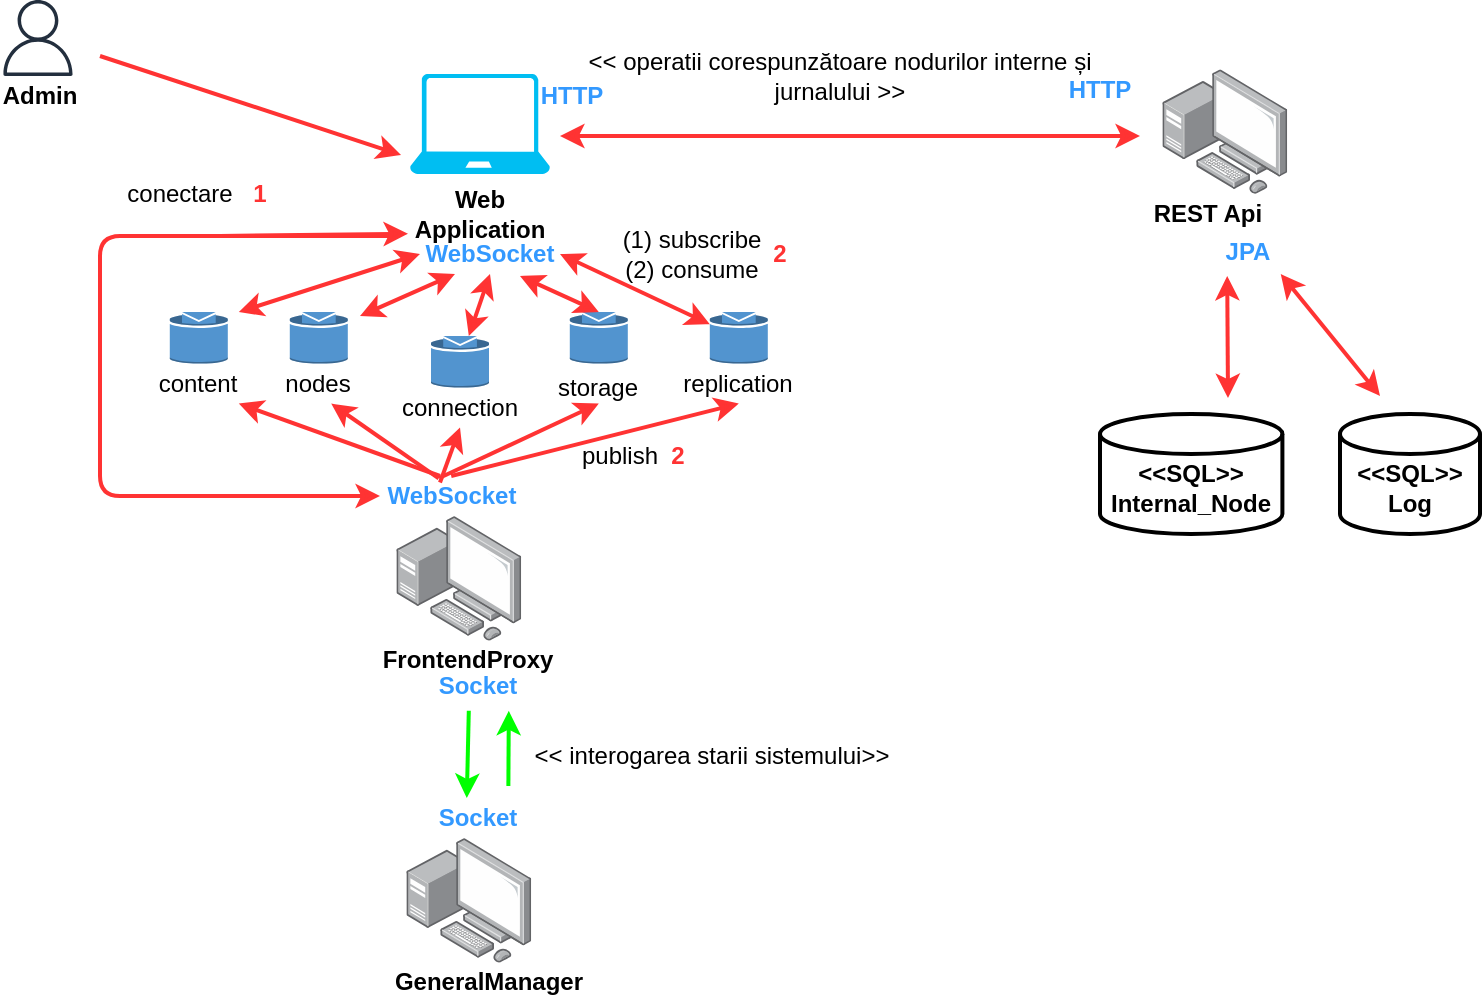 <mxfile version="14.6.13" type="device"><diagram id="_V7-SiWRqN3R7Koynx4e" name="Pagina-1"><mxGraphModel dx="981" dy="574" grid="1" gridSize="10" guides="1" tooltips="1" connect="1" arrows="1" fold="1" page="1" pageScale="1" pageWidth="1169" pageHeight="827" math="0" shadow="0"><root><mxCell id="0"/><mxCell id="1" parent="0"/><mxCell id="jHizK3VEyP8ZVDnMUa7j-1" value="" style="verticalLabelPosition=bottom;html=1;verticalAlign=top;align=center;strokeColor=none;fillColor=#00BEF2;shape=mxgraph.azure.laptop;pointerEvents=1;" parent="1" vertex="1"><mxGeometry x="275" y="159" width="70" height="50" as="geometry"/></mxCell><mxCell id="jHizK3VEyP8ZVDnMUa7j-4" value="&lt;b&gt;Web Application&lt;br&gt;&lt;/b&gt;" style="text;html=1;strokeColor=none;fillColor=none;align=center;verticalAlign=middle;whiteSpace=wrap;rounded=0;" parent="1" vertex="1"><mxGeometry x="270" y="219" width="80" height="20" as="geometry"/></mxCell><mxCell id="jHizK3VEyP8ZVDnMUa7j-6" value="" style="endArrow=classic;html=1;entryX=-0.064;entryY=0.81;entryDx=0;entryDy=0;entryPerimeter=0;strokeWidth=2;strokeColor=#FF3333;" parent="1" target="jHizK3VEyP8ZVDnMUa7j-1" edge="1"><mxGeometry width="50" height="50" relative="1" as="geometry"><mxPoint x="120" y="150" as="sourcePoint"/><mxPoint x="181" y="230" as="targetPoint"/></mxGeometry></mxCell><mxCell id="jHizK3VEyP8ZVDnMUa7j-8" value="" style="points=[];aspect=fixed;html=1;align=center;shadow=0;dashed=0;image;image=img/lib/allied_telesis/computer_and_terminals/Personal_Computer_with_Server.svg;" parent="1" vertex="1"><mxGeometry x="651.2" y="156.6" width="62.4" height="62.4" as="geometry"/></mxCell><mxCell id="jHizK3VEyP8ZVDnMUa7j-11" value="&lt;b&gt;&lt;br&gt;&amp;lt;&amp;lt;SQL&amp;gt;&amp;gt;&lt;br&gt;Internal_Node&lt;br&gt;&lt;/b&gt;" style="strokeWidth=2;html=1;shape=mxgraph.flowchart.database;whiteSpace=wrap;" parent="1" vertex="1"><mxGeometry x="620" y="329" width="91.2" height="60" as="geometry"/></mxCell><mxCell id="jHizK3VEyP8ZVDnMUa7j-20" value="" style="points=[];aspect=fixed;html=1;align=center;shadow=0;dashed=0;image;image=img/lib/allied_telesis/computer_and_terminals/Personal_Computer_with_Server.svg;" parent="1" vertex="1"><mxGeometry x="268.2" y="380" width="62.4" height="62.4" as="geometry"/></mxCell><mxCell id="jHizK3VEyP8ZVDnMUa7j-21" value="&lt;b&gt;FrontendProxy&lt;br&gt;&lt;/b&gt;" style="text;html=1;strokeColor=none;fillColor=none;align=center;verticalAlign=middle;whiteSpace=wrap;rounded=0;" parent="1" vertex="1"><mxGeometry x="264.4" y="442.4" width="80" height="20" as="geometry"/></mxCell><mxCell id="I1lBsEEtkXSJChIl9wJr-1" value="" style="group" vertex="1" connectable="0" parent="1"><mxGeometry x="70" y="122" width="40" height="58" as="geometry"/></mxCell><mxCell id="jHizK3VEyP8ZVDnMUa7j-2" value="" style="outlineConnect=0;fontColor=#232F3E;gradientColor=none;fillColor=#232F3E;strokeColor=none;dashed=0;verticalLabelPosition=bottom;verticalAlign=top;align=center;html=1;fontSize=12;fontStyle=0;aspect=fixed;pointerEvents=1;shape=mxgraph.aws4.user;" parent="I1lBsEEtkXSJChIl9wJr-1" vertex="1"><mxGeometry width="38" height="38" as="geometry"/></mxCell><mxCell id="jHizK3VEyP8ZVDnMUa7j-3" value="&lt;b&gt;Admin&lt;/b&gt;" style="text;html=1;strokeColor=none;fillColor=none;align=center;verticalAlign=middle;whiteSpace=wrap;rounded=0;" parent="I1lBsEEtkXSJChIl9wJr-1" vertex="1"><mxGeometry y="38" width="40" height="20" as="geometry"/></mxCell><mxCell id="I1lBsEEtkXSJChIl9wJr-11" value="&lt;b&gt;REST Api&lt;br&gt;&lt;/b&gt;" style="text;html=1;strokeColor=none;fillColor=none;align=center;verticalAlign=middle;whiteSpace=wrap;rounded=0;" vertex="1" parent="1"><mxGeometry x="633.6" y="219" width="80" height="20" as="geometry"/></mxCell><mxCell id="I1lBsEEtkXSJChIl9wJr-13" value="&amp;lt;&amp;lt; operatii corespunzătoare nodurilor interne și &lt;br&gt;jurnalului &amp;gt;&amp;gt;" style="text;html=1;strokeColor=none;fillColor=none;align=center;verticalAlign=middle;whiteSpace=wrap;rounded=0;" vertex="1" parent="1"><mxGeometry x="350" y="150" width="280" height="20" as="geometry"/></mxCell><mxCell id="I1lBsEEtkXSJChIl9wJr-14" value="" style="endArrow=classic;startArrow=classic;html=1;strokeWidth=2;strokeColor=#FF3333;" edge="1" parent="1"><mxGeometry width="50" height="50" relative="1" as="geometry"><mxPoint x="350" y="190" as="sourcePoint"/><mxPoint x="640" y="190" as="targetPoint"/></mxGeometry></mxCell><mxCell id="I1lBsEEtkXSJChIl9wJr-15" value="&lt;b&gt;&lt;br&gt;&amp;lt;&amp;lt;SQL&amp;gt;&amp;gt;&lt;br&gt;Log&lt;br&gt;&lt;/b&gt;" style="strokeWidth=2;html=1;shape=mxgraph.flowchart.database;whiteSpace=wrap;" vertex="1" parent="1"><mxGeometry x="740" y="329" width="70" height="60" as="geometry"/></mxCell><mxCell id="I1lBsEEtkXSJChIl9wJr-16" value="" style="endArrow=classic;startArrow=classic;html=1;strokeWidth=2;strokeColor=#FF3333;" edge="1" parent="1"><mxGeometry width="50" height="50" relative="1" as="geometry"><mxPoint x="684" y="321" as="sourcePoint"/><mxPoint x="683.6" y="260" as="targetPoint"/></mxGeometry></mxCell><mxCell id="I1lBsEEtkXSJChIl9wJr-17" value="" style="endArrow=classic;startArrow=classic;html=1;strokeWidth=2;strokeColor=#FF3333;" edge="1" parent="1"><mxGeometry width="50" height="50" relative="1" as="geometry"><mxPoint x="760" y="320" as="sourcePoint"/><mxPoint x="710.37" y="259.0" as="targetPoint"/></mxGeometry></mxCell><mxCell id="I1lBsEEtkXSJChIl9wJr-19" value="" style="points=[];aspect=fixed;html=1;align=center;shadow=0;dashed=0;image;image=img/lib/allied_telesis/computer_and_terminals/Personal_Computer_with_Server.svg;" vertex="1" parent="1"><mxGeometry x="273.2" y="541" width="62.4" height="62.4" as="geometry"/></mxCell><mxCell id="I1lBsEEtkXSJChIl9wJr-22" value="&lt;b&gt;GeneralManager&lt;br&gt;&lt;/b&gt;" style="text;html=1;strokeColor=none;fillColor=none;align=center;verticalAlign=middle;whiteSpace=wrap;rounded=0;" vertex="1" parent="1"><mxGeometry x="264.4" y="603.4" width="101.2" height="20" as="geometry"/></mxCell><mxCell id="I1lBsEEtkXSJChIl9wJr-29" value="" style="endArrow=classic;html=1;strokeColor=#00FF00;strokeWidth=2;exitX=0.5;exitY=1;exitDx=0;exitDy=0;" edge="1" parent="1"><mxGeometry width="50" height="50" relative="1" as="geometry"><mxPoint x="304.4" y="477.4" as="sourcePoint"/><mxPoint x="303.4" y="521" as="targetPoint"/></mxGeometry></mxCell><mxCell id="I1lBsEEtkXSJChIl9wJr-35" value="" style="endArrow=classic;html=1;strokeColor=#00FF00;strokeWidth=2;exitX=0.5;exitY=1;exitDx=0;exitDy=0;entryX=0.75;entryY=1;entryDx=0;entryDy=0;" edge="1" parent="1"><mxGeometry width="50" height="50" relative="1" as="geometry"><mxPoint x="324.19" y="515.0" as="sourcePoint"/><mxPoint x="324.4" y="477.4" as="targetPoint"/></mxGeometry></mxCell><mxCell id="I1lBsEEtkXSJChIl9wJr-38" value="&lt;font color=&quot;#3399ff&quot;&gt;&lt;b&gt;HTTP&lt;/b&gt;&lt;/font&gt;" style="text;html=1;strokeColor=none;fillColor=none;align=center;verticalAlign=middle;whiteSpace=wrap;rounded=0;" vertex="1" parent="1"><mxGeometry x="336.2" y="160" width="40" height="20" as="geometry"/></mxCell><mxCell id="I1lBsEEtkXSJChIl9wJr-39" value="&lt;font color=&quot;#3399ff&quot;&gt;&lt;b&gt;HTTP&lt;/b&gt;&lt;/font&gt;" style="text;html=1;strokeColor=none;fillColor=none;align=center;verticalAlign=middle;whiteSpace=wrap;rounded=0;" vertex="1" parent="1"><mxGeometry x="600" y="156.6" width="40" height="20" as="geometry"/></mxCell><mxCell id="I1lBsEEtkXSJChIl9wJr-40" value="&lt;font color=&quot;#3399ff&quot;&gt;&lt;b&gt;JPA&lt;/b&gt;&lt;/font&gt;" style="text;html=1;strokeColor=none;fillColor=none;align=center;verticalAlign=middle;whiteSpace=wrap;rounded=0;" vertex="1" parent="1"><mxGeometry x="673.6" y="238" width="40" height="20" as="geometry"/></mxCell><mxCell id="I1lBsEEtkXSJChIl9wJr-42" value="&lt;font color=&quot;#3399ff&quot;&gt;&lt;b&gt;WebSocket&lt;/b&gt;&lt;/font&gt;" style="text;html=1;strokeColor=none;fillColor=none;align=center;verticalAlign=middle;whiteSpace=wrap;rounded=0;" vertex="1" parent="1"><mxGeometry x="280" y="239" width="70" height="20" as="geometry"/></mxCell><mxCell id="I1lBsEEtkXSJChIl9wJr-44" value="&lt;font color=&quot;#3399ff&quot;&gt;&lt;b&gt;Socket&lt;/b&gt;&lt;/font&gt;" style="text;html=1;strokeColor=none;fillColor=none;align=center;verticalAlign=middle;whiteSpace=wrap;rounded=0;" vertex="1" parent="1"><mxGeometry x="289.4" y="455" width="40" height="20" as="geometry"/></mxCell><mxCell id="I1lBsEEtkXSJChIl9wJr-45" value="&lt;font color=&quot;#3399ff&quot;&gt;&lt;b&gt;Socket&lt;/b&gt;&lt;/font&gt;" style="text;html=1;strokeColor=none;fillColor=none;align=center;verticalAlign=middle;whiteSpace=wrap;rounded=0;" vertex="1" parent="1"><mxGeometry x="289.4" y="521" width="40" height="20" as="geometry"/></mxCell><mxCell id="I1lBsEEtkXSJChIl9wJr-46" value="&lt;font color=&quot;#3399ff&quot;&gt;&lt;b&gt;WebSocket&lt;/b&gt;&lt;/font&gt;" style="text;html=1;strokeColor=none;fillColor=none;align=center;verticalAlign=middle;whiteSpace=wrap;rounded=0;" vertex="1" parent="1"><mxGeometry x="260.6" y="360" width="70" height="20" as="geometry"/></mxCell><mxCell id="I1lBsEEtkXSJChIl9wJr-47" value="conectare" style="text;html=1;strokeColor=none;fillColor=none;align=center;verticalAlign=middle;whiteSpace=wrap;rounded=0;" vertex="1" parent="1"><mxGeometry x="140" y="209" width="40" height="20" as="geometry"/></mxCell><mxCell id="I1lBsEEtkXSJChIl9wJr-48" value="&lt;b&gt;&lt;font color=&quot;#ff3333&quot;&gt;1&lt;/font&gt;&lt;/b&gt;" style="text;html=1;strokeColor=none;fillColor=none;align=center;verticalAlign=middle;whiteSpace=wrap;rounded=0;" vertex="1" parent="1"><mxGeometry x="180" y="209" width="40" height="20" as="geometry"/></mxCell><mxCell id="I1lBsEEtkXSJChIl9wJr-50" value="&amp;lt;&amp;lt; interogarea starii sistemului&amp;gt;&amp;gt;" style="text;html=1;strokeColor=none;fillColor=none;align=center;verticalAlign=middle;whiteSpace=wrap;rounded=0;" vertex="1" parent="1"><mxGeometry x="336.2" y="490" width="180" height="20" as="geometry"/></mxCell><mxCell id="I1lBsEEtkXSJChIl9wJr-59" value="" style="group" vertex="1" connectable="0" parent="1"><mxGeometry x="149.4" y="278" width="40" height="45.8" as="geometry"/></mxCell><mxCell id="I1lBsEEtkXSJChIl9wJr-51" value="" style="outlineConnect=0;dashed=0;verticalLabelPosition=bottom;verticalAlign=top;align=center;html=1;shape=mxgraph.aws3.topic;fillColor=#5294CF;gradientColor=none;" vertex="1" parent="I1lBsEEtkXSJChIl9wJr-59"><mxGeometry x="5.5" width="29" height="25.8" as="geometry"/></mxCell><mxCell id="I1lBsEEtkXSJChIl9wJr-52" value="content" style="text;html=1;strokeColor=none;fillColor=none;align=center;verticalAlign=middle;whiteSpace=wrap;rounded=0;" vertex="1" parent="I1lBsEEtkXSJChIl9wJr-59"><mxGeometry y="25.8" width="40" height="20" as="geometry"/></mxCell><mxCell id="I1lBsEEtkXSJChIl9wJr-60" value="" style="group" vertex="1" connectable="0" parent="1"><mxGeometry x="209.4" y="278" width="40" height="45.8" as="geometry"/></mxCell><mxCell id="I1lBsEEtkXSJChIl9wJr-61" value="" style="outlineConnect=0;dashed=0;verticalLabelPosition=bottom;verticalAlign=top;align=center;html=1;shape=mxgraph.aws3.topic;fillColor=#5294CF;gradientColor=none;" vertex="1" parent="I1lBsEEtkXSJChIl9wJr-60"><mxGeometry x="5.5" width="29" height="25.8" as="geometry"/></mxCell><mxCell id="I1lBsEEtkXSJChIl9wJr-62" value="nodes" style="text;html=1;strokeColor=none;fillColor=none;align=center;verticalAlign=middle;whiteSpace=wrap;rounded=0;" vertex="1" parent="I1lBsEEtkXSJChIl9wJr-60"><mxGeometry y="25.8" width="40" height="20" as="geometry"/></mxCell><mxCell id="I1lBsEEtkXSJChIl9wJr-63" value="" style="group" vertex="1" connectable="0" parent="1"><mxGeometry x="349.4" y="278" width="40" height="45.8" as="geometry"/></mxCell><mxCell id="I1lBsEEtkXSJChIl9wJr-64" value="" style="outlineConnect=0;dashed=0;verticalLabelPosition=bottom;verticalAlign=top;align=center;html=1;shape=mxgraph.aws3.topic;fillColor=#5294CF;gradientColor=none;" vertex="1" parent="I1lBsEEtkXSJChIl9wJr-63"><mxGeometry x="5.5" width="29" height="25.8" as="geometry"/></mxCell><mxCell id="I1lBsEEtkXSJChIl9wJr-65" value="storage" style="text;html=1;strokeColor=none;fillColor=none;align=center;verticalAlign=middle;whiteSpace=wrap;rounded=0;" vertex="1" parent="I1lBsEEtkXSJChIl9wJr-63"><mxGeometry y="30" width="40" height="15.8" as="geometry"/></mxCell><mxCell id="I1lBsEEtkXSJChIl9wJr-66" value="" style="group" vertex="1" connectable="0" parent="1"><mxGeometry x="419.4" y="278" width="40" height="45.8" as="geometry"/></mxCell><mxCell id="I1lBsEEtkXSJChIl9wJr-67" value="" style="outlineConnect=0;dashed=0;verticalLabelPosition=bottom;verticalAlign=top;align=center;html=1;shape=mxgraph.aws3.topic;fillColor=#5294CF;gradientColor=none;" vertex="1" parent="I1lBsEEtkXSJChIl9wJr-66"><mxGeometry x="5.5" width="29" height="25.8" as="geometry"/></mxCell><mxCell id="I1lBsEEtkXSJChIl9wJr-68" value="replication" style="text;html=1;strokeColor=none;fillColor=none;align=center;verticalAlign=middle;whiteSpace=wrap;rounded=0;" vertex="1" parent="I1lBsEEtkXSJChIl9wJr-66"><mxGeometry y="25.8" width="40" height="20" as="geometry"/></mxCell><mxCell id="I1lBsEEtkXSJChIl9wJr-69" value="" style="group" vertex="1" connectable="0" parent="1"><mxGeometry x="280" y="290.0" width="40" height="45.8" as="geometry"/></mxCell><mxCell id="I1lBsEEtkXSJChIl9wJr-70" value="" style="outlineConnect=0;dashed=0;verticalLabelPosition=bottom;verticalAlign=top;align=center;html=1;shape=mxgraph.aws3.topic;fillColor=#5294CF;gradientColor=none;" vertex="1" parent="I1lBsEEtkXSJChIl9wJr-69"><mxGeometry x="5.5" width="29" height="25.8" as="geometry"/></mxCell><mxCell id="I1lBsEEtkXSJChIl9wJr-71" value="connection" style="text;html=1;strokeColor=none;fillColor=none;align=center;verticalAlign=middle;whiteSpace=wrap;rounded=0;" vertex="1" parent="I1lBsEEtkXSJChIl9wJr-69"><mxGeometry y="25.8" width="40" height="20" as="geometry"/></mxCell><mxCell id="I1lBsEEtkXSJChIl9wJr-72" value="" style="endArrow=classic;html=1;strokeColor=#FF3333;strokeWidth=2;" edge="1" parent="1"><mxGeometry width="50" height="50" relative="1" as="geometry"><mxPoint x="265" y="240" as="sourcePoint"/><mxPoint x="260" y="370" as="targetPoint"/><Array as="points"><mxPoint x="120" y="240"/><mxPoint x="120" y="370"/><mxPoint x="240" y="370"/></Array></mxGeometry></mxCell><mxCell id="I1lBsEEtkXSJChIl9wJr-73" value="" style="endArrow=classic;html=1;strokeColor=#FF3333;strokeWidth=2;entryX=1;entryY=1;entryDx=0;entryDy=0;" edge="1" parent="1" target="I1lBsEEtkXSJChIl9wJr-52"><mxGeometry width="50" height="50" relative="1" as="geometry"><mxPoint x="290" y="360" as="sourcePoint"/><mxPoint x="340" y="310" as="targetPoint"/></mxGeometry></mxCell><mxCell id="I1lBsEEtkXSJChIl9wJr-74" value="" style="endArrow=classic;html=1;strokeColor=#FF3333;strokeWidth=2;entryX=1;entryY=1;entryDx=0;entryDy=0;exitX=0.411;exitY=0.059;exitDx=0;exitDy=0;exitPerimeter=0;" edge="1" parent="1" source="I1lBsEEtkXSJChIl9wJr-46"><mxGeometry width="50" height="50" relative="1" as="geometry"><mxPoint x="336.2" y="360" as="sourcePoint"/><mxPoint x="235.6" y="323.8" as="targetPoint"/></mxGeometry></mxCell><mxCell id="I1lBsEEtkXSJChIl9wJr-75" value="" style="endArrow=classic;html=1;strokeColor=#FF3333;strokeWidth=2;entryX=0.5;entryY=1;entryDx=0;entryDy=0;exitX=0.42;exitY=0.162;exitDx=0;exitDy=0;exitPerimeter=0;" edge="1" parent="1" source="I1lBsEEtkXSJChIl9wJr-46" target="I1lBsEEtkXSJChIl9wJr-71"><mxGeometry width="50" height="50" relative="1" as="geometry"><mxPoint x="310" y="380" as="sourcePoint"/><mxPoint x="209.4" y="343.8" as="targetPoint"/></mxGeometry></mxCell><mxCell id="I1lBsEEtkXSJChIl9wJr-76" value="" style="endArrow=classic;html=1;strokeColor=#FF3333;strokeWidth=2;entryX=0.5;entryY=1;entryDx=0;entryDy=0;exitX=0.415;exitY=0.05;exitDx=0;exitDy=0;exitPerimeter=0;" edge="1" parent="1" source="I1lBsEEtkXSJChIl9wJr-46" target="I1lBsEEtkXSJChIl9wJr-65"><mxGeometry width="50" height="50" relative="1" as="geometry"><mxPoint x="320" y="390" as="sourcePoint"/><mxPoint x="219.4" y="353.8" as="targetPoint"/></mxGeometry></mxCell><mxCell id="I1lBsEEtkXSJChIl9wJr-77" value="" style="endArrow=classic;html=1;strokeColor=#FF3333;strokeWidth=2;entryX=0.5;entryY=1;entryDx=0;entryDy=0;exitX=0.5;exitY=0;exitDx=0;exitDy=0;" edge="1" parent="1" source="I1lBsEEtkXSJChIl9wJr-46" target="I1lBsEEtkXSJChIl9wJr-68"><mxGeometry width="50" height="50" relative="1" as="geometry"><mxPoint x="330" y="400" as="sourcePoint"/><mxPoint x="229.4" y="363.8" as="targetPoint"/></mxGeometry></mxCell><mxCell id="I1lBsEEtkXSJChIl9wJr-78" value="publish" style="text;html=1;strokeColor=none;fillColor=none;align=center;verticalAlign=middle;whiteSpace=wrap;rounded=0;" vertex="1" parent="1"><mxGeometry x="360" y="340" width="40" height="20" as="geometry"/></mxCell><mxCell id="I1lBsEEtkXSJChIl9wJr-79" value="&lt;b&gt;&lt;font color=&quot;#ff3333&quot;&gt;2&lt;/font&gt;&lt;/b&gt;" style="text;html=1;strokeColor=none;fillColor=none;align=center;verticalAlign=middle;whiteSpace=wrap;rounded=0;" vertex="1" parent="1"><mxGeometry x="389.4" y="340" width="40" height="20" as="geometry"/></mxCell><mxCell id="I1lBsEEtkXSJChIl9wJr-82" value="" style="endArrow=classic;startArrow=classic;html=1;strokeColor=#FF3333;strokeWidth=2;entryX=0;entryY=0.5;entryDx=0;entryDy=0;" edge="1" parent="1" target="I1lBsEEtkXSJChIl9wJr-42"><mxGeometry width="50" height="50" relative="1" as="geometry"><mxPoint x="189.4" y="278" as="sourcePoint"/><mxPoint x="239.4" y="228" as="targetPoint"/></mxGeometry></mxCell><mxCell id="I1lBsEEtkXSJChIl9wJr-83" value="" style="endArrow=classic;startArrow=classic;html=1;strokeColor=#FF3333;strokeWidth=2;entryX=0.25;entryY=1;entryDx=0;entryDy=0;" edge="1" parent="1" target="I1lBsEEtkXSJChIl9wJr-42"><mxGeometry width="50" height="50" relative="1" as="geometry"><mxPoint x="250" y="280" as="sourcePoint"/><mxPoint x="310" y="260" as="targetPoint"/></mxGeometry></mxCell><mxCell id="I1lBsEEtkXSJChIl9wJr-84" value="" style="endArrow=classic;startArrow=classic;html=1;strokeColor=#FF3333;strokeWidth=2;entryX=0.5;entryY=1;entryDx=0;entryDy=0;" edge="1" parent="1" source="I1lBsEEtkXSJChIl9wJr-70" target="I1lBsEEtkXSJChIl9wJr-42"><mxGeometry width="50" height="50" relative="1" as="geometry"><mxPoint x="260" y="310" as="sourcePoint"/><mxPoint x="310" y="260" as="targetPoint"/></mxGeometry></mxCell><mxCell id="I1lBsEEtkXSJChIl9wJr-85" value="" style="endArrow=classic;startArrow=classic;html=1;strokeColor=#FF3333;strokeWidth=2;exitX=0.5;exitY=0;exitDx=0;exitDy=0;exitPerimeter=0;" edge="1" parent="1" source="I1lBsEEtkXSJChIl9wJr-64"><mxGeometry width="50" height="50" relative="1" as="geometry"><mxPoint x="260" y="310" as="sourcePoint"/><mxPoint x="330" y="260" as="targetPoint"/></mxGeometry></mxCell><mxCell id="I1lBsEEtkXSJChIl9wJr-86" value="" style="endArrow=classic;startArrow=classic;html=1;strokeColor=#FF3333;strokeWidth=2;entryX=1;entryY=0.5;entryDx=0;entryDy=0;" edge="1" parent="1" source="I1lBsEEtkXSJChIl9wJr-67" target="I1lBsEEtkXSJChIl9wJr-42"><mxGeometry width="50" height="50" relative="1" as="geometry"><mxPoint x="260" y="310" as="sourcePoint"/><mxPoint x="310" y="260" as="targetPoint"/></mxGeometry></mxCell><mxCell id="I1lBsEEtkXSJChIl9wJr-87" value="(1) subscribe (2) consume" style="text;html=1;strokeColor=none;fillColor=none;align=center;verticalAlign=middle;whiteSpace=wrap;rounded=0;" vertex="1" parent="1"><mxGeometry x="376.2" y="239" width="80" height="20" as="geometry"/></mxCell><mxCell id="I1lBsEEtkXSJChIl9wJr-88" value="&lt;b&gt;&lt;font color=&quot;#ff3333&quot;&gt;2&lt;/font&gt;&lt;/b&gt;" style="text;html=1;strokeColor=none;fillColor=none;align=center;verticalAlign=middle;whiteSpace=wrap;rounded=0;" vertex="1" parent="1"><mxGeometry x="440" y="239" width="40" height="20" as="geometry"/></mxCell><mxCell id="I1lBsEEtkXSJChIl9wJr-91" value="" style="endArrow=classic;html=1;strokeColor=#FF3333;strokeWidth=2;entryX=0.05;entryY=0.992;entryDx=0;entryDy=0;entryPerimeter=0;" edge="1" parent="1" target="jHizK3VEyP8ZVDnMUa7j-4"><mxGeometry width="50" height="50" relative="1" as="geometry"><mxPoint x="180" y="240" as="sourcePoint"/><mxPoint x="275" y="238" as="targetPoint"/></mxGeometry></mxCell></root></mxGraphModel></diagram></mxfile>